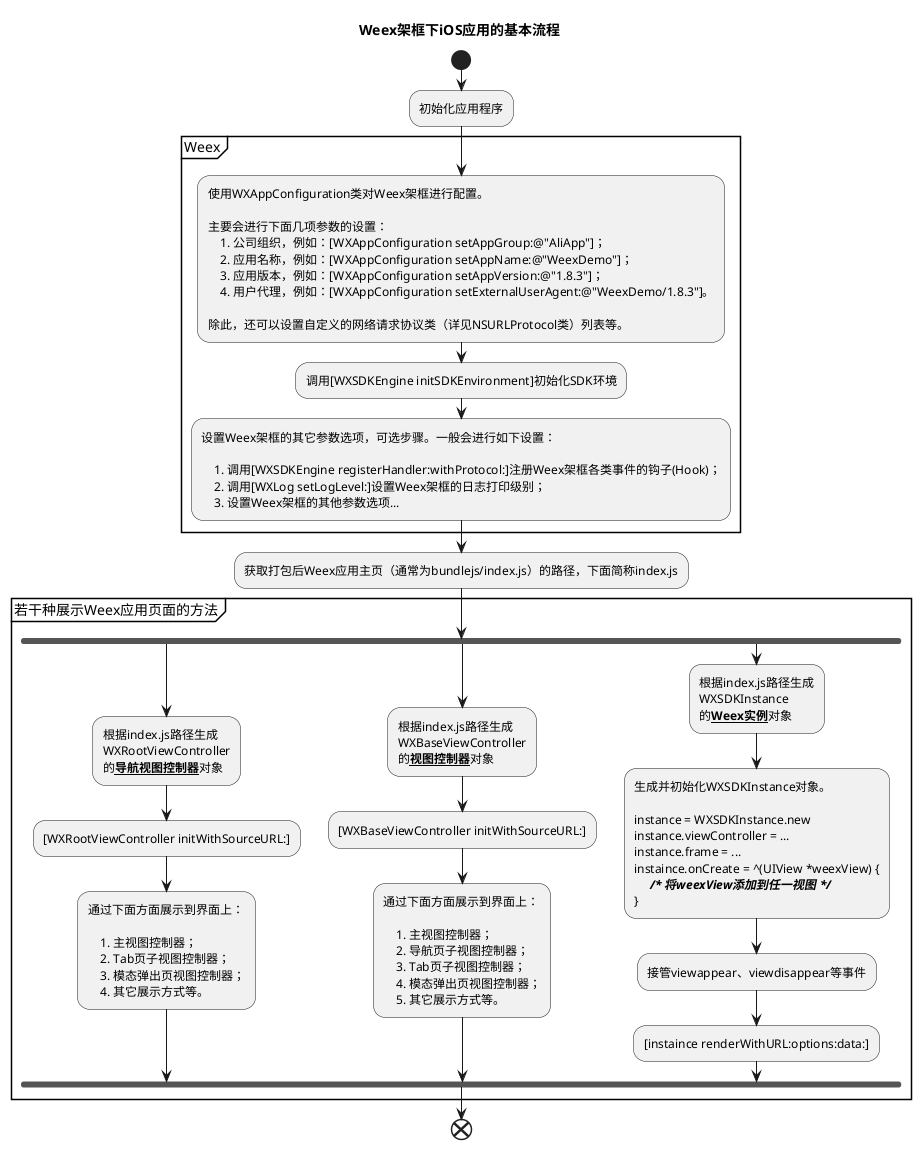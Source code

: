 @startuml
title Weex架框下iOS应用的基本流程
start

:初始化应用程序;

partition Weex {
    :使用WXAppConfiguration类对Weex架框进行配置。

    主要会进行下面几项参数的设置：
        1. 公司组织，例如：[WXAppConfiguration setAppGroup:@"AliApp"]；
        2. 应用名称，例如：[WXAppConfiguration setAppName:@"WeexDemo"]；
        3. 应用版本，例如：[WXAppConfiguration setAppVersion:@"1.8.3"]；
        4. 用户代理，例如：[WXAppConfiguration setExternalUserAgent:@"WeexDemo/1.8.3"]。

    除此，还可以设置自定义的网络请求协议类（详见NSURLProtocol类）列表等。;

    :调用[WXSDKEngine initSDKEnvironment]初始化SDK环境;

    :设置Weex架框的其它参数选项，可选步骤。一般会进行如下设置：

        1. 调用[WXSDKEngine registerHandler:withProtocol:]注册Weex架框各类事件的钩子(Hook)；
        2. 调用[WXLog setLogLevel:]设置Weex架框的日志打印级别；
        3. 设置Weex架框的其他参数选项...;
}

:获取打包后Weex应用主页（通常为bundlejs/index.js）的路径，下面简称index.js;

partition 若干种展示Weex应用页面的方法 {
    fork
        :根据index.js路径生成
        WXRootViewController
        的__**导航视图控制器**__对象;

        :[WXRootViewController initWithSourceURL:];

        :通过下面方面展示到界面上：

            1. 主视图控制器；
            2. Tab页子视图控制器；
            3. 模态弹出页视图控制器；
            4. 其它展示方式等。;
    fork again
        :根据index.js路径生成
        WXBaseViewController
        的__**视图控制器**__对象;

        :[WXBaseViewController initWithSourceURL:];

        :通过下面方面展示到界面上：

            1. 主视图控制器；
            2. 导航页子视图控制器；
            3. Tab页子视图控制器；
            4. 模态弹出页视图控制器；
            5. 其它展示方式等。;
    fork again
        :根据index.js路径生成
        WXSDKInstance
        的__**Weex实例**__对象;

        :生成并初始化WXSDKInstance对象。
        
        instance = WXSDKInstance.new
        instance.viewController = ...
        instance.frame = ...
        instaince.onCreate = ^(UIView *weexView) {
            //** /* 将weexView添加到任一视图 */ **//
        };

        :接管viewappear、viewdisappear等事件;

        :[instaince renderWithURL:options:data:];
    end fork
}

end
@end
